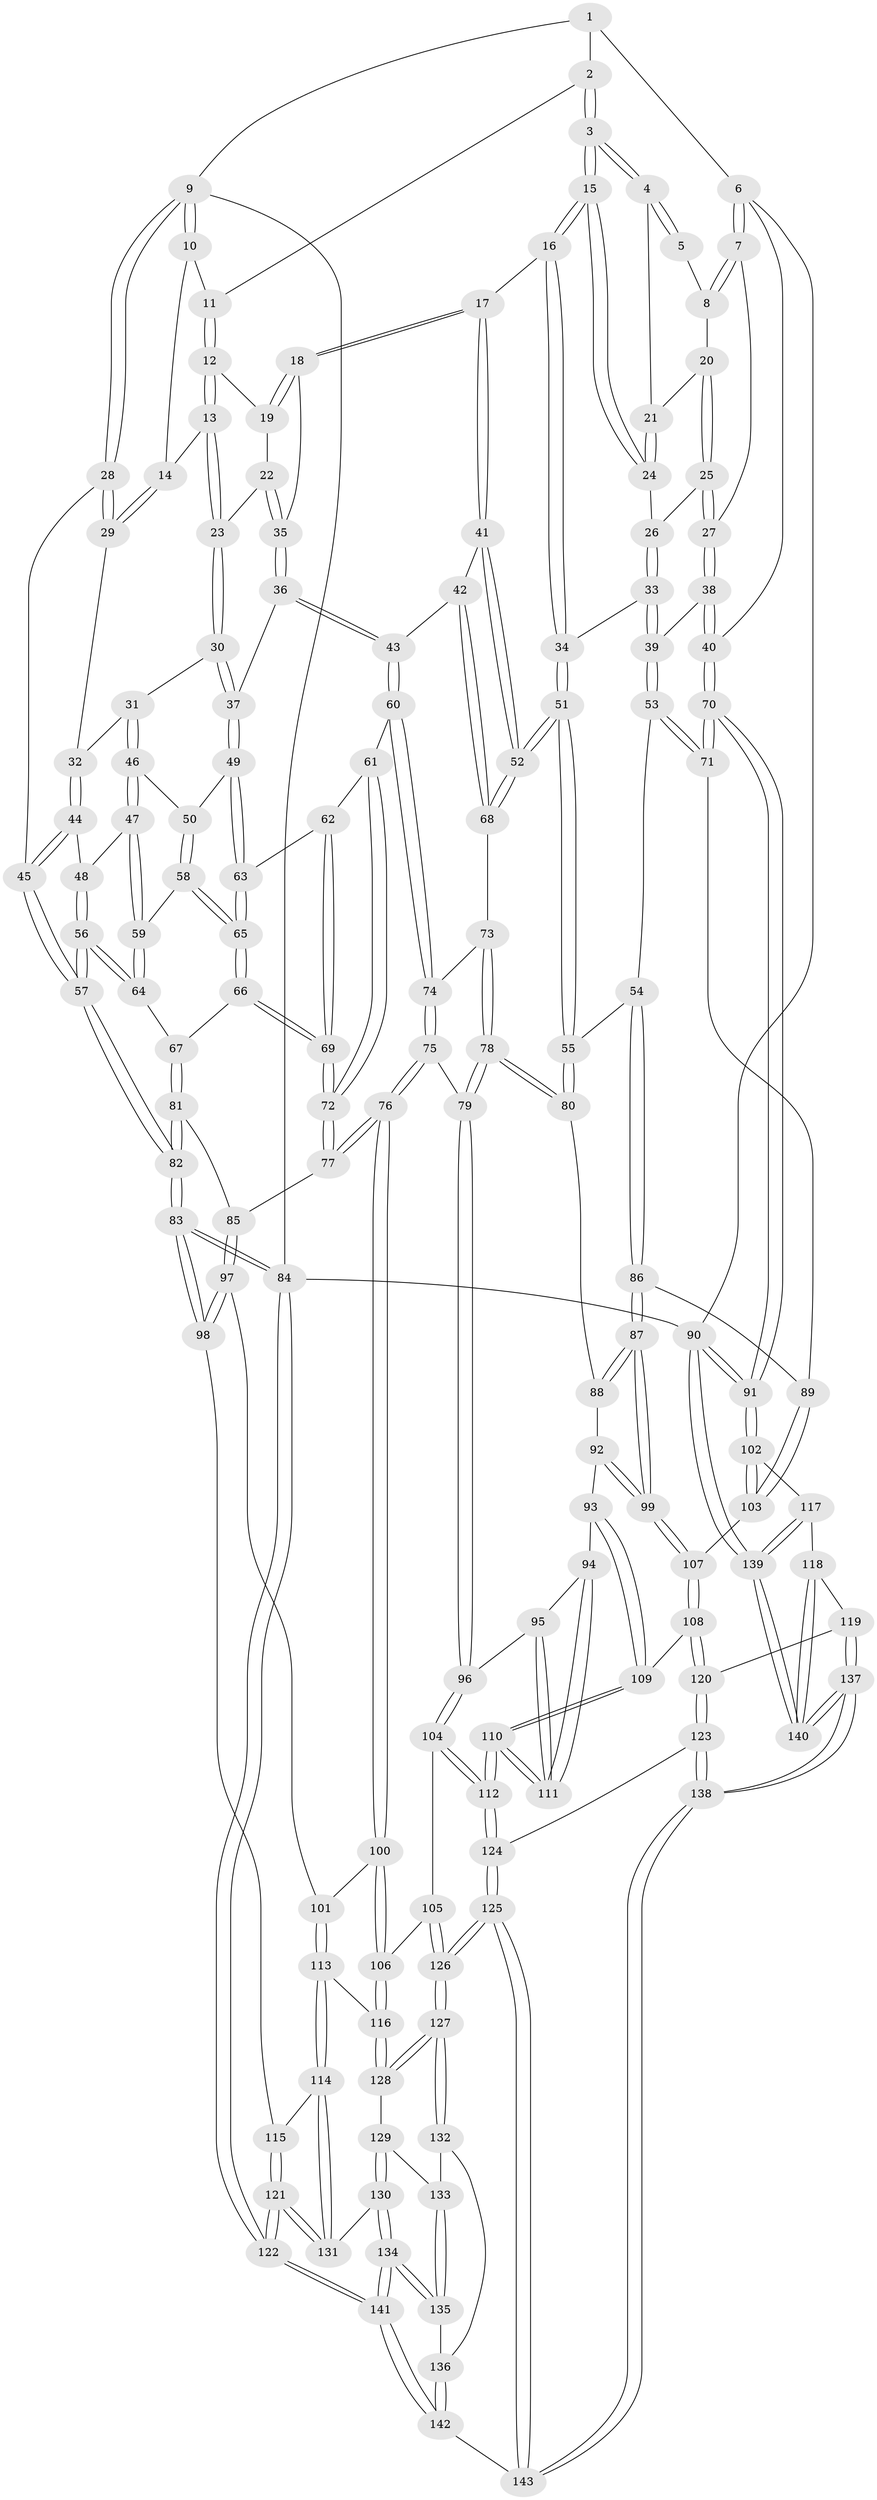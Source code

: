 // coarse degree distribution, {10: 0.014084507042253521, 6: 0.16901408450704225, 3: 0.14084507042253522, 5: 0.3380281690140845, 4: 0.29577464788732394, 7: 0.028169014084507043, 2: 0.014084507042253521}
// Generated by graph-tools (version 1.1) at 2025/21/03/04/25 18:21:29]
// undirected, 143 vertices, 354 edges
graph export_dot {
graph [start="1"]
  node [color=gray90,style=filled];
  1 [pos="+0.9480262290832837+0"];
  2 [pos="+0.5673275115904768+0"];
  3 [pos="+0.6381005745296946+0.0392060098318113"];
  4 [pos="+0.7130526965004466+0.07590865003768343"];
  5 [pos="+0.8566607392018446+0.021098306697099684"];
  6 [pos="+1+0.19279353243986697"];
  7 [pos="+1+0.16961916816900066"];
  8 [pos="+0.8781590733501922+0.08622991086774001"];
  9 [pos="+0+0"];
  10 [pos="+0.26760442920586874+0"];
  11 [pos="+0.35140072436658554+0"];
  12 [pos="+0.3471832277647855+0"];
  13 [pos="+0.19716637329518027+0.11270938223644113"];
  14 [pos="+0.0721521129728755+0.13450997596231265"];
  15 [pos="+0.5760231537116886+0.21234388223052084"];
  16 [pos="+0.5614973487121409+0.22768043564427298"];
  17 [pos="+0.49852782701521575+0.24025164799576254"];
  18 [pos="+0.45646335667403487+0.2256767286128917"];
  19 [pos="+0.3723927060268524+0.014684965173470206"];
  20 [pos="+0.8080699275832022+0.15845649996088237"];
  21 [pos="+0.7369734297598621+0.1061341025696967"];
  22 [pos="+0.27455728345047525+0.2172002229410725"];
  23 [pos="+0.24227975942195815+0.22528944599391507"];
  24 [pos="+0.7028194878547465+0.21940712770649665"];
  25 [pos="+0.8151861417236979+0.2216366505397967"];
  26 [pos="+0.7067864513111659+0.22114630267265117"];
  27 [pos="+0.8238151373219528+0.2338023097503002"];
  28 [pos="+0+0.08398162449782459"];
  29 [pos="+0.058341619022869745+0.13886898507016687"];
  30 [pos="+0.23060897358387375+0.24487514387742332"];
  31 [pos="+0.1752425246442113+0.28174647439471245"];
  32 [pos="+0.1700947829221407+0.2792117285424333"];
  33 [pos="+0.7247534086054593+0.33810221230217347"];
  34 [pos="+0.6348161791127194+0.3278910447175027"];
  35 [pos="+0.42129412064614646+0.24242195005030193"];
  36 [pos="+0.34242625695891443+0.3512116524117088"];
  37 [pos="+0.321874044635036+0.35056765321422384"];
  38 [pos="+0.821706048433616+0.35314124857595"];
  39 [pos="+0.8013532757785253+0.37069557528743186"];
  40 [pos="+1+0.383528208954572"];
  41 [pos="+0.4915814441304618+0.3665416985383139"];
  42 [pos="+0.4358428612187272+0.419182986700335"];
  43 [pos="+0.38288661346492897+0.42593493569523516"];
  44 [pos="+0.014824554816616277+0.297418492741524"];
  45 [pos="+0+0.1543532447103433"];
  46 [pos="+0.17441329111440398+0.32063535750369776"];
  47 [pos="+0.10333553791701036+0.3776603829090082"];
  48 [pos="+0.07886651323288547+0.36951970230875464"];
  49 [pos="+0.2671521038980235+0.38247976729454203"];
  50 [pos="+0.2031640063056221+0.36398233231499916"];
  51 [pos="+0.6000057908902993+0.4682788327087249"];
  52 [pos="+0.5972171163362062+0.46765955092439376"];
  53 [pos="+0.7695251130007565+0.4924828858625785"];
  54 [pos="+0.767021566236333+0.49389298725694647"];
  55 [pos="+0.6266071841313159+0.4959420908704436"];
  56 [pos="+0+0.5726003722695291"];
  57 [pos="+0+0.5956162463928901"];
  58 [pos="+0.18372717585277232+0.4281983178512202"];
  59 [pos="+0.11090603257317433+0.41683068472113427"];
  60 [pos="+0.3770930807525362+0.4381190572748711"];
  61 [pos="+0.34908950172710745+0.4483962058246442"];
  62 [pos="+0.3099086562956262+0.4561942198475552"];
  63 [pos="+0.26710057768692436+0.4069841599772896"];
  64 [pos="+0.07764885816661092+0.492781378763623"];
  65 [pos="+0.20933297027316652+0.5048943064771855"];
  66 [pos="+0.20933320559882887+0.5052813900896234"];
  67 [pos="+0.18162601362559835+0.5144920956415681"];
  68 [pos="+0.4915864959319241+0.4966780041768162"];
  69 [pos="+0.24479200965896467+0.5261034653973039"];
  70 [pos="+1+0.6139257061182595"];
  71 [pos="+0.9846476617507112+0.6076387699919042"];
  72 [pos="+0.2870714177278897+0.5810158624403072"];
  73 [pos="+0.4857034015059039+0.5049299700765745"];
  74 [pos="+0.3832289581754169+0.47708690291867034"];
  75 [pos="+0.37918453352227616+0.6412071693453113"];
  76 [pos="+0.34029921388615253+0.6490508691154476"];
  77 [pos="+0.3264734689975679+0.64191260807036"];
  78 [pos="+0.41841755739532205+0.6447260632233447"];
  79 [pos="+0.41627491243183967+0.6458374963678211"];
  80 [pos="+0.5856156367653306+0.6257446478732156"];
  81 [pos="+0.11984267602466137+0.6598203903638266"];
  82 [pos="+0+0.6187951212709027"];
  83 [pos="+0+0.6667278414061387"];
  84 [pos="+0+1"];
  85 [pos="+0.1394230656868625+0.6713144856603295"];
  86 [pos="+0.7272222037012925+0.6901737745040639"];
  87 [pos="+0.7201934718079401+0.6951949142830008"];
  88 [pos="+0.5911572350915361+0.6319485505642288"];
  89 [pos="+0.8332242315920931+0.6922182619373103"];
  90 [pos="+1+1"];
  91 [pos="+1+0.8019013808056498"];
  92 [pos="+0.5790484318390031+0.7376724827859132"];
  93 [pos="+0.5632276169377007+0.7613527884992763"];
  94 [pos="+0.551232112330878+0.7669407855503664"];
  95 [pos="+0.46400350114243655+0.7368540879259077"];
  96 [pos="+0.4593079385934617+0.7346169609081229"];
  97 [pos="+0.1566190980425904+0.7590313650176241"];
  98 [pos="+0.0015492354663382336+0.7958309248672368"];
  99 [pos="+0.7066286538662511+0.7636150739965167"];
  100 [pos="+0.3065940195872207+0.7531510220526989"];
  101 [pos="+0.16519098476937993+0.7756618684276734"];
  102 [pos="+0.8870102705544456+0.859224233129368"];
  103 [pos="+0.84675767278883+0.7979034115431758"];
  104 [pos="+0.4385305139062311+0.8469920241633293"];
  105 [pos="+0.40481615783039526+0.8580599925999007"];
  106 [pos="+0.31185402051471794+0.8365399934067935"];
  107 [pos="+0.706610302347422+0.7678386031206594"];
  108 [pos="+0.6932378086912914+0.8181030910801911"];
  109 [pos="+0.655520054151134+0.8211629148787771"];
  110 [pos="+0.546922361297437+0.869437592482653"];
  111 [pos="+0.5467051098775046+0.8667630438636807"];
  112 [pos="+0.5277427771275306+0.8999775532836979"];
  113 [pos="+0.15845370817273127+0.8459847886833713"];
  114 [pos="+0.140524394421717+0.868759478564169"];
  115 [pos="+0.03769039844423959+0.8292206332127597"];
  116 [pos="+0.3066406745164884+0.8431193925608735"];
  117 [pos="+0.8417950782179752+0.8981697608576876"];
  118 [pos="+0.8331511988192983+0.9022425365826114"];
  119 [pos="+0.7507451772448087+0.8987060372832276"];
  120 [pos="+0.7207569838043991+0.8814694906860188"];
  121 [pos="+0.012099185438303444+1"];
  122 [pos="+0+1"];
  123 [pos="+0.633219290848221+0.9530897803956286"];
  124 [pos="+0.530296308841691+0.9145583782507697"];
  125 [pos="+0.42580442722191036+1"];
  126 [pos="+0.39285558417425787+1"];
  127 [pos="+0.3399180910954453+0.9697350240378262"];
  128 [pos="+0.2981335029889026+0.8889311152858578"];
  129 [pos="+0.2584596583909318+0.9186944890304533"];
  130 [pos="+0.16505305124430344+0.9293932343663418"];
  131 [pos="+0.1450530561037292+0.923673391633804"];
  132 [pos="+0.2773617403421324+0.971835106587148"];
  133 [pos="+0.25644455088921186+0.9605228403598384"];
  134 [pos="+0.22296427863471685+0.9848020108814814"];
  135 [pos="+0.24606245657441742+0.9745216246952456"];
  136 [pos="+0.2685672420100424+0.9977450111968651"];
  137 [pos="+0.7007852896496373+1"];
  138 [pos="+0.6833161941747133+1"];
  139 [pos="+1+1"];
  140 [pos="+0.8228848634874403+1"];
  141 [pos="+0.2308698949540145+1"];
  142 [pos="+0.36877054957629196+1"];
  143 [pos="+0.42107621189375766+1"];
  1 -- 2;
  1 -- 6;
  1 -- 9;
  2 -- 3;
  2 -- 3;
  2 -- 11;
  3 -- 4;
  3 -- 4;
  3 -- 15;
  3 -- 15;
  4 -- 5;
  4 -- 5;
  4 -- 21;
  5 -- 8;
  6 -- 7;
  6 -- 7;
  6 -- 40;
  6 -- 90;
  7 -- 8;
  7 -- 8;
  7 -- 27;
  8 -- 20;
  9 -- 10;
  9 -- 10;
  9 -- 28;
  9 -- 28;
  9 -- 84;
  10 -- 11;
  10 -- 14;
  11 -- 12;
  11 -- 12;
  12 -- 13;
  12 -- 13;
  12 -- 19;
  13 -- 14;
  13 -- 23;
  13 -- 23;
  14 -- 29;
  14 -- 29;
  15 -- 16;
  15 -- 16;
  15 -- 24;
  15 -- 24;
  16 -- 17;
  16 -- 34;
  16 -- 34;
  17 -- 18;
  17 -- 18;
  17 -- 41;
  17 -- 41;
  18 -- 19;
  18 -- 19;
  18 -- 35;
  19 -- 22;
  20 -- 21;
  20 -- 25;
  20 -- 25;
  21 -- 24;
  21 -- 24;
  22 -- 23;
  22 -- 35;
  22 -- 35;
  23 -- 30;
  23 -- 30;
  24 -- 26;
  25 -- 26;
  25 -- 27;
  25 -- 27;
  26 -- 33;
  26 -- 33;
  27 -- 38;
  27 -- 38;
  28 -- 29;
  28 -- 29;
  28 -- 45;
  29 -- 32;
  30 -- 31;
  30 -- 37;
  30 -- 37;
  31 -- 32;
  31 -- 46;
  31 -- 46;
  32 -- 44;
  32 -- 44;
  33 -- 34;
  33 -- 39;
  33 -- 39;
  34 -- 51;
  34 -- 51;
  35 -- 36;
  35 -- 36;
  36 -- 37;
  36 -- 43;
  36 -- 43;
  37 -- 49;
  37 -- 49;
  38 -- 39;
  38 -- 40;
  38 -- 40;
  39 -- 53;
  39 -- 53;
  40 -- 70;
  40 -- 70;
  41 -- 42;
  41 -- 52;
  41 -- 52;
  42 -- 43;
  42 -- 68;
  42 -- 68;
  43 -- 60;
  43 -- 60;
  44 -- 45;
  44 -- 45;
  44 -- 48;
  45 -- 57;
  45 -- 57;
  46 -- 47;
  46 -- 47;
  46 -- 50;
  47 -- 48;
  47 -- 59;
  47 -- 59;
  48 -- 56;
  48 -- 56;
  49 -- 50;
  49 -- 63;
  49 -- 63;
  50 -- 58;
  50 -- 58;
  51 -- 52;
  51 -- 52;
  51 -- 55;
  51 -- 55;
  52 -- 68;
  52 -- 68;
  53 -- 54;
  53 -- 71;
  53 -- 71;
  54 -- 55;
  54 -- 86;
  54 -- 86;
  55 -- 80;
  55 -- 80;
  56 -- 57;
  56 -- 57;
  56 -- 64;
  56 -- 64;
  57 -- 82;
  57 -- 82;
  58 -- 59;
  58 -- 65;
  58 -- 65;
  59 -- 64;
  59 -- 64;
  60 -- 61;
  60 -- 74;
  60 -- 74;
  61 -- 62;
  61 -- 72;
  61 -- 72;
  62 -- 63;
  62 -- 69;
  62 -- 69;
  63 -- 65;
  63 -- 65;
  64 -- 67;
  65 -- 66;
  65 -- 66;
  66 -- 67;
  66 -- 69;
  66 -- 69;
  67 -- 81;
  67 -- 81;
  68 -- 73;
  69 -- 72;
  69 -- 72;
  70 -- 71;
  70 -- 71;
  70 -- 91;
  70 -- 91;
  71 -- 89;
  72 -- 77;
  72 -- 77;
  73 -- 74;
  73 -- 78;
  73 -- 78;
  74 -- 75;
  74 -- 75;
  75 -- 76;
  75 -- 76;
  75 -- 79;
  76 -- 77;
  76 -- 77;
  76 -- 100;
  76 -- 100;
  77 -- 85;
  78 -- 79;
  78 -- 79;
  78 -- 80;
  78 -- 80;
  79 -- 96;
  79 -- 96;
  80 -- 88;
  81 -- 82;
  81 -- 82;
  81 -- 85;
  82 -- 83;
  82 -- 83;
  83 -- 84;
  83 -- 84;
  83 -- 98;
  83 -- 98;
  84 -- 122;
  84 -- 122;
  84 -- 90;
  85 -- 97;
  85 -- 97;
  86 -- 87;
  86 -- 87;
  86 -- 89;
  87 -- 88;
  87 -- 88;
  87 -- 99;
  87 -- 99;
  88 -- 92;
  89 -- 103;
  89 -- 103;
  90 -- 91;
  90 -- 91;
  90 -- 139;
  90 -- 139;
  91 -- 102;
  91 -- 102;
  92 -- 93;
  92 -- 99;
  92 -- 99;
  93 -- 94;
  93 -- 109;
  93 -- 109;
  94 -- 95;
  94 -- 111;
  94 -- 111;
  95 -- 96;
  95 -- 111;
  95 -- 111;
  96 -- 104;
  96 -- 104;
  97 -- 98;
  97 -- 98;
  97 -- 101;
  98 -- 115;
  99 -- 107;
  99 -- 107;
  100 -- 101;
  100 -- 106;
  100 -- 106;
  101 -- 113;
  101 -- 113;
  102 -- 103;
  102 -- 103;
  102 -- 117;
  103 -- 107;
  104 -- 105;
  104 -- 112;
  104 -- 112;
  105 -- 106;
  105 -- 126;
  105 -- 126;
  106 -- 116;
  106 -- 116;
  107 -- 108;
  107 -- 108;
  108 -- 109;
  108 -- 120;
  108 -- 120;
  109 -- 110;
  109 -- 110;
  110 -- 111;
  110 -- 111;
  110 -- 112;
  110 -- 112;
  112 -- 124;
  112 -- 124;
  113 -- 114;
  113 -- 114;
  113 -- 116;
  114 -- 115;
  114 -- 131;
  114 -- 131;
  115 -- 121;
  115 -- 121;
  116 -- 128;
  116 -- 128;
  117 -- 118;
  117 -- 139;
  117 -- 139;
  118 -- 119;
  118 -- 140;
  118 -- 140;
  119 -- 120;
  119 -- 137;
  119 -- 137;
  120 -- 123;
  120 -- 123;
  121 -- 122;
  121 -- 122;
  121 -- 131;
  121 -- 131;
  122 -- 141;
  122 -- 141;
  123 -- 124;
  123 -- 138;
  123 -- 138;
  124 -- 125;
  124 -- 125;
  125 -- 126;
  125 -- 126;
  125 -- 143;
  125 -- 143;
  126 -- 127;
  126 -- 127;
  127 -- 128;
  127 -- 128;
  127 -- 132;
  127 -- 132;
  128 -- 129;
  129 -- 130;
  129 -- 130;
  129 -- 133;
  130 -- 131;
  130 -- 134;
  130 -- 134;
  132 -- 133;
  132 -- 136;
  133 -- 135;
  133 -- 135;
  134 -- 135;
  134 -- 135;
  134 -- 141;
  134 -- 141;
  135 -- 136;
  136 -- 142;
  136 -- 142;
  137 -- 138;
  137 -- 138;
  137 -- 140;
  137 -- 140;
  138 -- 143;
  138 -- 143;
  139 -- 140;
  139 -- 140;
  141 -- 142;
  141 -- 142;
  142 -- 143;
}

